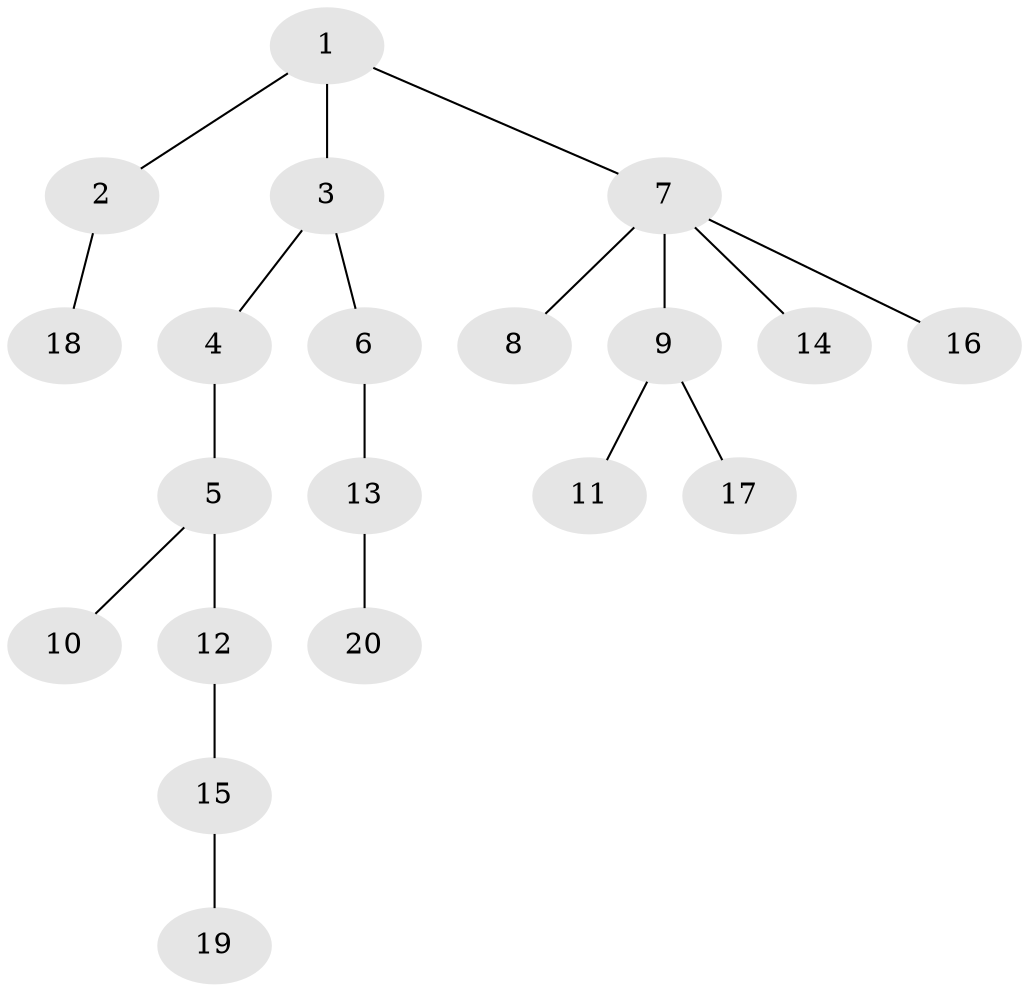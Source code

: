 // Generated by graph-tools (version 1.1) at 2025/46/02/15/25 05:46:28]
// undirected, 20 vertices, 19 edges
graph export_dot {
graph [start="1"]
  node [color=gray90,style=filled];
  1;
  2;
  3;
  4;
  5;
  6;
  7;
  8;
  9;
  10;
  11;
  12;
  13;
  14;
  15;
  16;
  17;
  18;
  19;
  20;
  1 -- 2;
  1 -- 3;
  1 -- 7;
  2 -- 18;
  3 -- 4;
  3 -- 6;
  4 -- 5;
  5 -- 10;
  5 -- 12;
  6 -- 13;
  7 -- 8;
  7 -- 9;
  7 -- 14;
  7 -- 16;
  9 -- 11;
  9 -- 17;
  12 -- 15;
  13 -- 20;
  15 -- 19;
}
